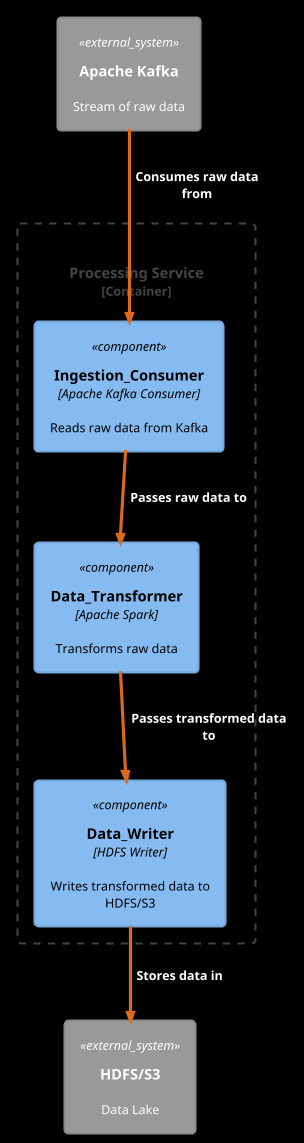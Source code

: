@startuml data_platform_component

!include <C4/C4_Component>
!theme C4_superhero from <C4/themes>

Container_Boundary(processing_service, "Processing Service") {
    Component(ingestion_consumer, "Ingestion_Consumer", "Apache Kafka Consumer", "Reads raw data from Kafka")
    Component(transformation, "Data_Transformer", "Apache Spark", "Transforms raw data")
    Component(data_writer, "Data_Writer", "HDFS Writer", "Writes transformed data to HDFS/S3")
}

System_Ext(kafka, "Apache Kafka", "Stream of raw data")
System_Ext(hdfs, "HDFS/S3", "Data Lake")

Rel(kafka, ingestion_consumer, "Consumes raw data from")
Rel(ingestion_consumer, transformation, "Passes raw data to")
Rel(transformation, data_writer, "Passes transformed data to")
Rel(data_writer, hdfs, "Stores data in")

@enduml
